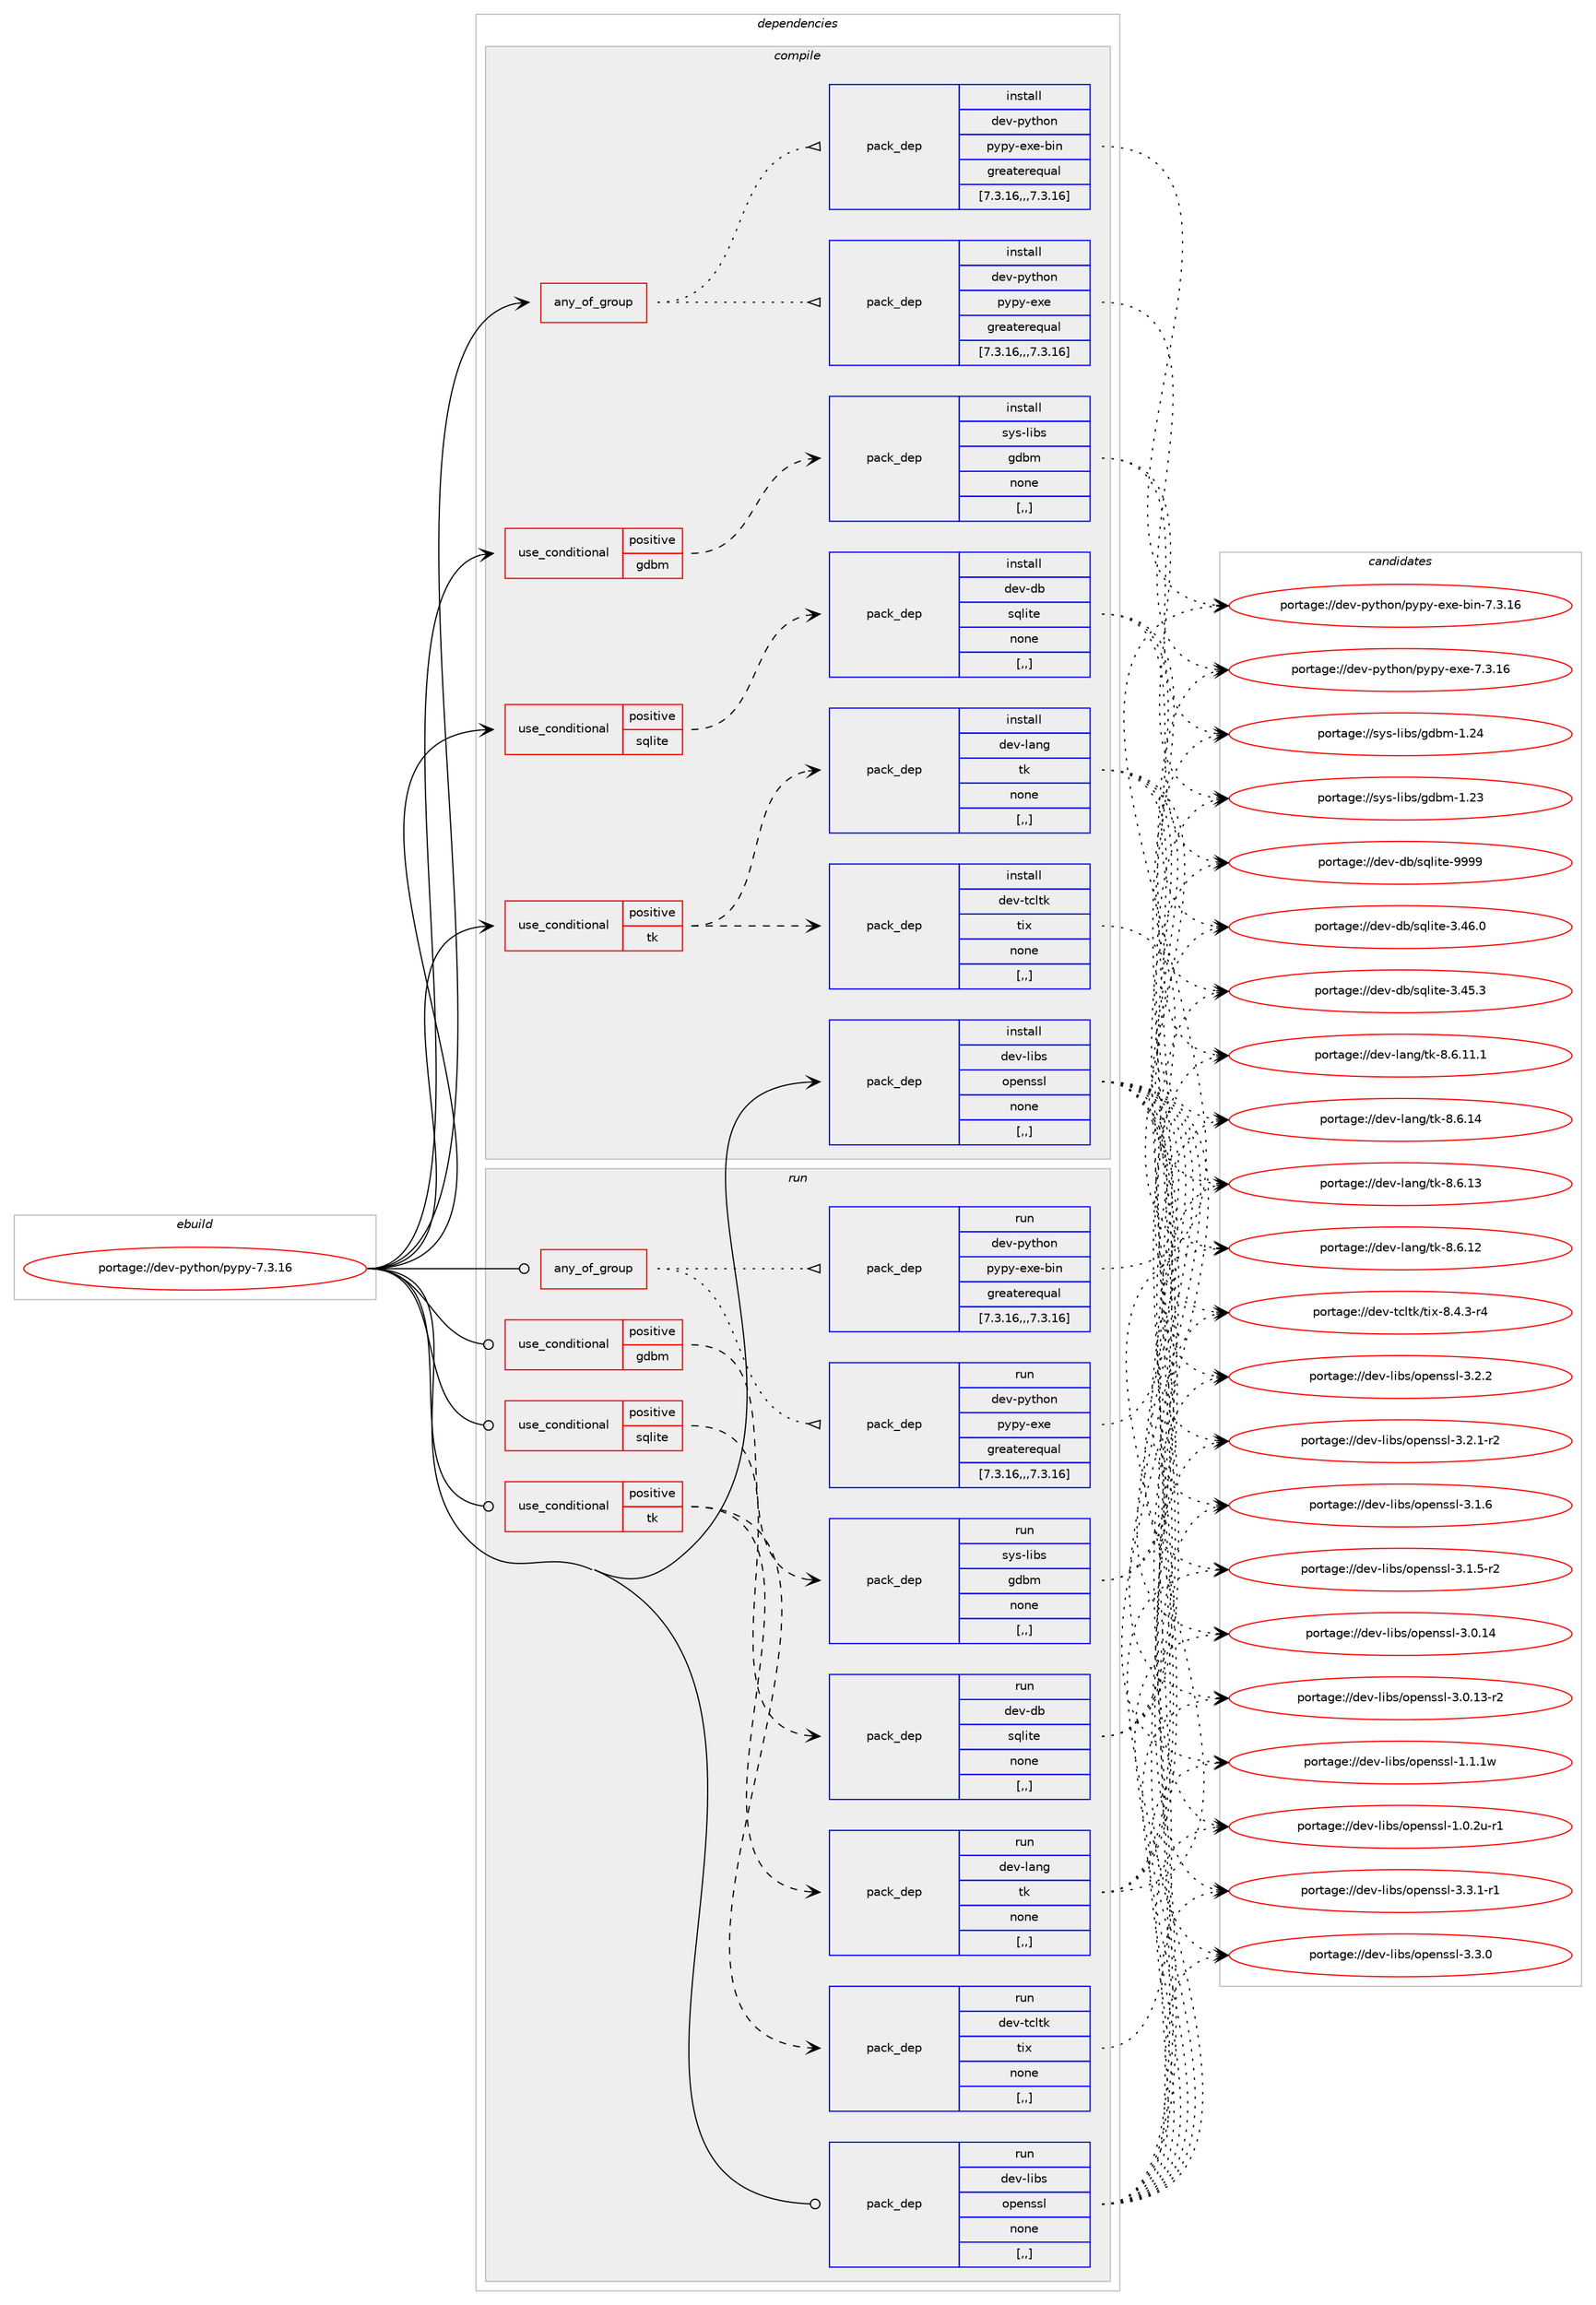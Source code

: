 digraph prolog {

# *************
# Graph options
# *************

newrank=true;
concentrate=true;
compound=true;
graph [rankdir=LR,fontname=Helvetica,fontsize=10,ranksep=1.5];#, ranksep=2.5, nodesep=0.2];
edge  [arrowhead=vee];
node  [fontname=Helvetica,fontsize=10];

# **********
# The ebuild
# **********

subgraph cluster_leftcol {
color=gray;
label=<<i>ebuild</i>>;
id [label="portage://dev-python/pypy-7.3.16", color=red, width=4, href="../dev-python/pypy-7.3.16.svg"];
}

# ****************
# The dependencies
# ****************

subgraph cluster_midcol {
color=gray;
label=<<i>dependencies</i>>;
subgraph cluster_compile {
fillcolor="#eeeeee";
style=filled;
label=<<i>compile</i>>;
subgraph any1109 {
dependency158176 [label=<<TABLE BORDER="0" CELLBORDER="1" CELLSPACING="0" CELLPADDING="4"><TR><TD CELLPADDING="10">any_of_group</TD></TR></TABLE>>, shape=none, color=red];subgraph pack119385 {
dependency158177 [label=<<TABLE BORDER="0" CELLBORDER="1" CELLSPACING="0" CELLPADDING="4" WIDTH="220"><TR><TD ROWSPAN="6" CELLPADDING="30">pack_dep</TD></TR><TR><TD WIDTH="110">install</TD></TR><TR><TD>dev-python</TD></TR><TR><TD>pypy-exe-bin</TD></TR><TR><TD>greaterequal</TD></TR><TR><TD>[7.3.16,,,7.3.16]</TD></TR></TABLE>>, shape=none, color=blue];
}
dependency158176:e -> dependency158177:w [weight=20,style="dotted",arrowhead="oinv"];
subgraph pack119386 {
dependency158178 [label=<<TABLE BORDER="0" CELLBORDER="1" CELLSPACING="0" CELLPADDING="4" WIDTH="220"><TR><TD ROWSPAN="6" CELLPADDING="30">pack_dep</TD></TR><TR><TD WIDTH="110">install</TD></TR><TR><TD>dev-python</TD></TR><TR><TD>pypy-exe</TD></TR><TR><TD>greaterequal</TD></TR><TR><TD>[7.3.16,,,7.3.16]</TD></TR></TABLE>>, shape=none, color=blue];
}
dependency158176:e -> dependency158178:w [weight=20,style="dotted",arrowhead="oinv"];
}
id:e -> dependency158176:w [weight=20,style="solid",arrowhead="vee"];
subgraph cond37532 {
dependency158179 [label=<<TABLE BORDER="0" CELLBORDER="1" CELLSPACING="0" CELLPADDING="4"><TR><TD ROWSPAN="3" CELLPADDING="10">use_conditional</TD></TR><TR><TD>positive</TD></TR><TR><TD>gdbm</TD></TR></TABLE>>, shape=none, color=red];
subgraph pack119387 {
dependency158180 [label=<<TABLE BORDER="0" CELLBORDER="1" CELLSPACING="0" CELLPADDING="4" WIDTH="220"><TR><TD ROWSPAN="6" CELLPADDING="30">pack_dep</TD></TR><TR><TD WIDTH="110">install</TD></TR><TR><TD>sys-libs</TD></TR><TR><TD>gdbm</TD></TR><TR><TD>none</TD></TR><TR><TD>[,,]</TD></TR></TABLE>>, shape=none, color=blue];
}
dependency158179:e -> dependency158180:w [weight=20,style="dashed",arrowhead="vee"];
}
id:e -> dependency158179:w [weight=20,style="solid",arrowhead="vee"];
subgraph cond37533 {
dependency158181 [label=<<TABLE BORDER="0" CELLBORDER="1" CELLSPACING="0" CELLPADDING="4"><TR><TD ROWSPAN="3" CELLPADDING="10">use_conditional</TD></TR><TR><TD>positive</TD></TR><TR><TD>sqlite</TD></TR></TABLE>>, shape=none, color=red];
subgraph pack119388 {
dependency158182 [label=<<TABLE BORDER="0" CELLBORDER="1" CELLSPACING="0" CELLPADDING="4" WIDTH="220"><TR><TD ROWSPAN="6" CELLPADDING="30">pack_dep</TD></TR><TR><TD WIDTH="110">install</TD></TR><TR><TD>dev-db</TD></TR><TR><TD>sqlite</TD></TR><TR><TD>none</TD></TR><TR><TD>[,,]</TD></TR></TABLE>>, shape=none, color=blue];
}
dependency158181:e -> dependency158182:w [weight=20,style="dashed",arrowhead="vee"];
}
id:e -> dependency158181:w [weight=20,style="solid",arrowhead="vee"];
subgraph cond37534 {
dependency158183 [label=<<TABLE BORDER="0" CELLBORDER="1" CELLSPACING="0" CELLPADDING="4"><TR><TD ROWSPAN="3" CELLPADDING="10">use_conditional</TD></TR><TR><TD>positive</TD></TR><TR><TD>tk</TD></TR></TABLE>>, shape=none, color=red];
subgraph pack119389 {
dependency158184 [label=<<TABLE BORDER="0" CELLBORDER="1" CELLSPACING="0" CELLPADDING="4" WIDTH="220"><TR><TD ROWSPAN="6" CELLPADDING="30">pack_dep</TD></TR><TR><TD WIDTH="110">install</TD></TR><TR><TD>dev-lang</TD></TR><TR><TD>tk</TD></TR><TR><TD>none</TD></TR><TR><TD>[,,]</TD></TR></TABLE>>, shape=none, color=blue];
}
dependency158183:e -> dependency158184:w [weight=20,style="dashed",arrowhead="vee"];
subgraph pack119390 {
dependency158185 [label=<<TABLE BORDER="0" CELLBORDER="1" CELLSPACING="0" CELLPADDING="4" WIDTH="220"><TR><TD ROWSPAN="6" CELLPADDING="30">pack_dep</TD></TR><TR><TD WIDTH="110">install</TD></TR><TR><TD>dev-tcltk</TD></TR><TR><TD>tix</TD></TR><TR><TD>none</TD></TR><TR><TD>[,,]</TD></TR></TABLE>>, shape=none, color=blue];
}
dependency158183:e -> dependency158185:w [weight=20,style="dashed",arrowhead="vee"];
}
id:e -> dependency158183:w [weight=20,style="solid",arrowhead="vee"];
subgraph pack119391 {
dependency158186 [label=<<TABLE BORDER="0" CELLBORDER="1" CELLSPACING="0" CELLPADDING="4" WIDTH="220"><TR><TD ROWSPAN="6" CELLPADDING="30">pack_dep</TD></TR><TR><TD WIDTH="110">install</TD></TR><TR><TD>dev-libs</TD></TR><TR><TD>openssl</TD></TR><TR><TD>none</TD></TR><TR><TD>[,,]</TD></TR></TABLE>>, shape=none, color=blue];
}
id:e -> dependency158186:w [weight=20,style="solid",arrowhead="vee"];
}
subgraph cluster_compileandrun {
fillcolor="#eeeeee";
style=filled;
label=<<i>compile and run</i>>;
}
subgraph cluster_run {
fillcolor="#eeeeee";
style=filled;
label=<<i>run</i>>;
subgraph any1110 {
dependency158187 [label=<<TABLE BORDER="0" CELLBORDER="1" CELLSPACING="0" CELLPADDING="4"><TR><TD CELLPADDING="10">any_of_group</TD></TR></TABLE>>, shape=none, color=red];subgraph pack119392 {
dependency158188 [label=<<TABLE BORDER="0" CELLBORDER="1" CELLSPACING="0" CELLPADDING="4" WIDTH="220"><TR><TD ROWSPAN="6" CELLPADDING="30">pack_dep</TD></TR><TR><TD WIDTH="110">run</TD></TR><TR><TD>dev-python</TD></TR><TR><TD>pypy-exe-bin</TD></TR><TR><TD>greaterequal</TD></TR><TR><TD>[7.3.16,,,7.3.16]</TD></TR></TABLE>>, shape=none, color=blue];
}
dependency158187:e -> dependency158188:w [weight=20,style="dotted",arrowhead="oinv"];
subgraph pack119393 {
dependency158189 [label=<<TABLE BORDER="0" CELLBORDER="1" CELLSPACING="0" CELLPADDING="4" WIDTH="220"><TR><TD ROWSPAN="6" CELLPADDING="30">pack_dep</TD></TR><TR><TD WIDTH="110">run</TD></TR><TR><TD>dev-python</TD></TR><TR><TD>pypy-exe</TD></TR><TR><TD>greaterequal</TD></TR><TR><TD>[7.3.16,,,7.3.16]</TD></TR></TABLE>>, shape=none, color=blue];
}
dependency158187:e -> dependency158189:w [weight=20,style="dotted",arrowhead="oinv"];
}
id:e -> dependency158187:w [weight=20,style="solid",arrowhead="odot"];
subgraph cond37535 {
dependency158190 [label=<<TABLE BORDER="0" CELLBORDER="1" CELLSPACING="0" CELLPADDING="4"><TR><TD ROWSPAN="3" CELLPADDING="10">use_conditional</TD></TR><TR><TD>positive</TD></TR><TR><TD>gdbm</TD></TR></TABLE>>, shape=none, color=red];
subgraph pack119394 {
dependency158191 [label=<<TABLE BORDER="0" CELLBORDER="1" CELLSPACING="0" CELLPADDING="4" WIDTH="220"><TR><TD ROWSPAN="6" CELLPADDING="30">pack_dep</TD></TR><TR><TD WIDTH="110">run</TD></TR><TR><TD>sys-libs</TD></TR><TR><TD>gdbm</TD></TR><TR><TD>none</TD></TR><TR><TD>[,,]</TD></TR></TABLE>>, shape=none, color=blue];
}
dependency158190:e -> dependency158191:w [weight=20,style="dashed",arrowhead="vee"];
}
id:e -> dependency158190:w [weight=20,style="solid",arrowhead="odot"];
subgraph cond37536 {
dependency158192 [label=<<TABLE BORDER="0" CELLBORDER="1" CELLSPACING="0" CELLPADDING="4"><TR><TD ROWSPAN="3" CELLPADDING="10">use_conditional</TD></TR><TR><TD>positive</TD></TR><TR><TD>sqlite</TD></TR></TABLE>>, shape=none, color=red];
subgraph pack119395 {
dependency158193 [label=<<TABLE BORDER="0" CELLBORDER="1" CELLSPACING="0" CELLPADDING="4" WIDTH="220"><TR><TD ROWSPAN="6" CELLPADDING="30">pack_dep</TD></TR><TR><TD WIDTH="110">run</TD></TR><TR><TD>dev-db</TD></TR><TR><TD>sqlite</TD></TR><TR><TD>none</TD></TR><TR><TD>[,,]</TD></TR></TABLE>>, shape=none, color=blue];
}
dependency158192:e -> dependency158193:w [weight=20,style="dashed",arrowhead="vee"];
}
id:e -> dependency158192:w [weight=20,style="solid",arrowhead="odot"];
subgraph cond37537 {
dependency158194 [label=<<TABLE BORDER="0" CELLBORDER="1" CELLSPACING="0" CELLPADDING="4"><TR><TD ROWSPAN="3" CELLPADDING="10">use_conditional</TD></TR><TR><TD>positive</TD></TR><TR><TD>tk</TD></TR></TABLE>>, shape=none, color=red];
subgraph pack119396 {
dependency158195 [label=<<TABLE BORDER="0" CELLBORDER="1" CELLSPACING="0" CELLPADDING="4" WIDTH="220"><TR><TD ROWSPAN="6" CELLPADDING="30">pack_dep</TD></TR><TR><TD WIDTH="110">run</TD></TR><TR><TD>dev-lang</TD></TR><TR><TD>tk</TD></TR><TR><TD>none</TD></TR><TR><TD>[,,]</TD></TR></TABLE>>, shape=none, color=blue];
}
dependency158194:e -> dependency158195:w [weight=20,style="dashed",arrowhead="vee"];
subgraph pack119397 {
dependency158196 [label=<<TABLE BORDER="0" CELLBORDER="1" CELLSPACING="0" CELLPADDING="4" WIDTH="220"><TR><TD ROWSPAN="6" CELLPADDING="30">pack_dep</TD></TR><TR><TD WIDTH="110">run</TD></TR><TR><TD>dev-tcltk</TD></TR><TR><TD>tix</TD></TR><TR><TD>none</TD></TR><TR><TD>[,,]</TD></TR></TABLE>>, shape=none, color=blue];
}
dependency158194:e -> dependency158196:w [weight=20,style="dashed",arrowhead="vee"];
}
id:e -> dependency158194:w [weight=20,style="solid",arrowhead="odot"];
subgraph pack119398 {
dependency158197 [label=<<TABLE BORDER="0" CELLBORDER="1" CELLSPACING="0" CELLPADDING="4" WIDTH="220"><TR><TD ROWSPAN="6" CELLPADDING="30">pack_dep</TD></TR><TR><TD WIDTH="110">run</TD></TR><TR><TD>dev-libs</TD></TR><TR><TD>openssl</TD></TR><TR><TD>none</TD></TR><TR><TD>[,,]</TD></TR></TABLE>>, shape=none, color=blue];
}
id:e -> dependency158197:w [weight=20,style="solid",arrowhead="odot"];
}
}

# **************
# The candidates
# **************

subgraph cluster_choices {
rank=same;
color=gray;
label=<<i>candidates</i>>;

subgraph choice119385 {
color=black;
nodesep=1;
choice100101118451121211161041111104711212111212145101120101459810511045554651464954 [label="portage://dev-python/pypy-exe-bin-7.3.16", color=red, width=4,href="../dev-python/pypy-exe-bin-7.3.16.svg"];
dependency158177:e -> choice100101118451121211161041111104711212111212145101120101459810511045554651464954:w [style=dotted,weight="100"];
}
subgraph choice119386 {
color=black;
nodesep=1;
choice10010111845112121116104111110471121211121214510112010145554651464954 [label="portage://dev-python/pypy-exe-7.3.16", color=red, width=4,href="../dev-python/pypy-exe-7.3.16.svg"];
dependency158178:e -> choice10010111845112121116104111110471121211121214510112010145554651464954:w [style=dotted,weight="100"];
}
subgraph choice119387 {
color=black;
nodesep=1;
choice115121115451081059811547103100981094549465052 [label="portage://sys-libs/gdbm-1.24", color=red, width=4,href="../sys-libs/gdbm-1.24.svg"];
choice115121115451081059811547103100981094549465051 [label="portage://sys-libs/gdbm-1.23", color=red, width=4,href="../sys-libs/gdbm-1.23.svg"];
dependency158180:e -> choice115121115451081059811547103100981094549465052:w [style=dotted,weight="100"];
dependency158180:e -> choice115121115451081059811547103100981094549465051:w [style=dotted,weight="100"];
}
subgraph choice119388 {
color=black;
nodesep=1;
choice1001011184510098471151131081051161014557575757 [label="portage://dev-db/sqlite-9999", color=red, width=4,href="../dev-db/sqlite-9999.svg"];
choice10010111845100984711511310810511610145514652544648 [label="portage://dev-db/sqlite-3.46.0", color=red, width=4,href="../dev-db/sqlite-3.46.0.svg"];
choice10010111845100984711511310810511610145514652534651 [label="portage://dev-db/sqlite-3.45.3", color=red, width=4,href="../dev-db/sqlite-3.45.3.svg"];
dependency158182:e -> choice1001011184510098471151131081051161014557575757:w [style=dotted,weight="100"];
dependency158182:e -> choice10010111845100984711511310810511610145514652544648:w [style=dotted,weight="100"];
dependency158182:e -> choice10010111845100984711511310810511610145514652534651:w [style=dotted,weight="100"];
}
subgraph choice119389 {
color=black;
nodesep=1;
choice10010111845108971101034711610745564654464952 [label="portage://dev-lang/tk-8.6.14", color=red, width=4,href="../dev-lang/tk-8.6.14.svg"];
choice10010111845108971101034711610745564654464951 [label="portage://dev-lang/tk-8.6.13", color=red, width=4,href="../dev-lang/tk-8.6.13.svg"];
choice10010111845108971101034711610745564654464950 [label="portage://dev-lang/tk-8.6.12", color=red, width=4,href="../dev-lang/tk-8.6.12.svg"];
choice100101118451089711010347116107455646544649494649 [label="portage://dev-lang/tk-8.6.11.1", color=red, width=4,href="../dev-lang/tk-8.6.11.1.svg"];
dependency158184:e -> choice10010111845108971101034711610745564654464952:w [style=dotted,weight="100"];
dependency158184:e -> choice10010111845108971101034711610745564654464951:w [style=dotted,weight="100"];
dependency158184:e -> choice10010111845108971101034711610745564654464950:w [style=dotted,weight="100"];
dependency158184:e -> choice100101118451089711010347116107455646544649494649:w [style=dotted,weight="100"];
}
subgraph choice119390 {
color=black;
nodesep=1;
choice1001011184511699108116107471161051204556465246514511452 [label="portage://dev-tcltk/tix-8.4.3-r4", color=red, width=4,href="../dev-tcltk/tix-8.4.3-r4.svg"];
dependency158185:e -> choice1001011184511699108116107471161051204556465246514511452:w [style=dotted,weight="100"];
}
subgraph choice119391 {
color=black;
nodesep=1;
choice1001011184510810598115471111121011101151151084551465146494511449 [label="portage://dev-libs/openssl-3.3.1-r1", color=red, width=4,href="../dev-libs/openssl-3.3.1-r1.svg"];
choice100101118451081059811547111112101110115115108455146514648 [label="portage://dev-libs/openssl-3.3.0", color=red, width=4,href="../dev-libs/openssl-3.3.0.svg"];
choice100101118451081059811547111112101110115115108455146504650 [label="portage://dev-libs/openssl-3.2.2", color=red, width=4,href="../dev-libs/openssl-3.2.2.svg"];
choice1001011184510810598115471111121011101151151084551465046494511450 [label="portage://dev-libs/openssl-3.2.1-r2", color=red, width=4,href="../dev-libs/openssl-3.2.1-r2.svg"];
choice100101118451081059811547111112101110115115108455146494654 [label="portage://dev-libs/openssl-3.1.6", color=red, width=4,href="../dev-libs/openssl-3.1.6.svg"];
choice1001011184510810598115471111121011101151151084551464946534511450 [label="portage://dev-libs/openssl-3.1.5-r2", color=red, width=4,href="../dev-libs/openssl-3.1.5-r2.svg"];
choice10010111845108105981154711111210111011511510845514648464952 [label="portage://dev-libs/openssl-3.0.14", color=red, width=4,href="../dev-libs/openssl-3.0.14.svg"];
choice100101118451081059811547111112101110115115108455146484649514511450 [label="portage://dev-libs/openssl-3.0.13-r2", color=red, width=4,href="../dev-libs/openssl-3.0.13-r2.svg"];
choice100101118451081059811547111112101110115115108454946494649119 [label="portage://dev-libs/openssl-1.1.1w", color=red, width=4,href="../dev-libs/openssl-1.1.1w.svg"];
choice1001011184510810598115471111121011101151151084549464846501174511449 [label="portage://dev-libs/openssl-1.0.2u-r1", color=red, width=4,href="../dev-libs/openssl-1.0.2u-r1.svg"];
dependency158186:e -> choice1001011184510810598115471111121011101151151084551465146494511449:w [style=dotted,weight="100"];
dependency158186:e -> choice100101118451081059811547111112101110115115108455146514648:w [style=dotted,weight="100"];
dependency158186:e -> choice100101118451081059811547111112101110115115108455146504650:w [style=dotted,weight="100"];
dependency158186:e -> choice1001011184510810598115471111121011101151151084551465046494511450:w [style=dotted,weight="100"];
dependency158186:e -> choice100101118451081059811547111112101110115115108455146494654:w [style=dotted,weight="100"];
dependency158186:e -> choice1001011184510810598115471111121011101151151084551464946534511450:w [style=dotted,weight="100"];
dependency158186:e -> choice10010111845108105981154711111210111011511510845514648464952:w [style=dotted,weight="100"];
dependency158186:e -> choice100101118451081059811547111112101110115115108455146484649514511450:w [style=dotted,weight="100"];
dependency158186:e -> choice100101118451081059811547111112101110115115108454946494649119:w [style=dotted,weight="100"];
dependency158186:e -> choice1001011184510810598115471111121011101151151084549464846501174511449:w [style=dotted,weight="100"];
}
subgraph choice119392 {
color=black;
nodesep=1;
choice100101118451121211161041111104711212111212145101120101459810511045554651464954 [label="portage://dev-python/pypy-exe-bin-7.3.16", color=red, width=4,href="../dev-python/pypy-exe-bin-7.3.16.svg"];
dependency158188:e -> choice100101118451121211161041111104711212111212145101120101459810511045554651464954:w [style=dotted,weight="100"];
}
subgraph choice119393 {
color=black;
nodesep=1;
choice10010111845112121116104111110471121211121214510112010145554651464954 [label="portage://dev-python/pypy-exe-7.3.16", color=red, width=4,href="../dev-python/pypy-exe-7.3.16.svg"];
dependency158189:e -> choice10010111845112121116104111110471121211121214510112010145554651464954:w [style=dotted,weight="100"];
}
subgraph choice119394 {
color=black;
nodesep=1;
choice115121115451081059811547103100981094549465052 [label="portage://sys-libs/gdbm-1.24", color=red, width=4,href="../sys-libs/gdbm-1.24.svg"];
choice115121115451081059811547103100981094549465051 [label="portage://sys-libs/gdbm-1.23", color=red, width=4,href="../sys-libs/gdbm-1.23.svg"];
dependency158191:e -> choice115121115451081059811547103100981094549465052:w [style=dotted,weight="100"];
dependency158191:e -> choice115121115451081059811547103100981094549465051:w [style=dotted,weight="100"];
}
subgraph choice119395 {
color=black;
nodesep=1;
choice1001011184510098471151131081051161014557575757 [label="portage://dev-db/sqlite-9999", color=red, width=4,href="../dev-db/sqlite-9999.svg"];
choice10010111845100984711511310810511610145514652544648 [label="portage://dev-db/sqlite-3.46.0", color=red, width=4,href="../dev-db/sqlite-3.46.0.svg"];
choice10010111845100984711511310810511610145514652534651 [label="portage://dev-db/sqlite-3.45.3", color=red, width=4,href="../dev-db/sqlite-3.45.3.svg"];
dependency158193:e -> choice1001011184510098471151131081051161014557575757:w [style=dotted,weight="100"];
dependency158193:e -> choice10010111845100984711511310810511610145514652544648:w [style=dotted,weight="100"];
dependency158193:e -> choice10010111845100984711511310810511610145514652534651:w [style=dotted,weight="100"];
}
subgraph choice119396 {
color=black;
nodesep=1;
choice10010111845108971101034711610745564654464952 [label="portage://dev-lang/tk-8.6.14", color=red, width=4,href="../dev-lang/tk-8.6.14.svg"];
choice10010111845108971101034711610745564654464951 [label="portage://dev-lang/tk-8.6.13", color=red, width=4,href="../dev-lang/tk-8.6.13.svg"];
choice10010111845108971101034711610745564654464950 [label="portage://dev-lang/tk-8.6.12", color=red, width=4,href="../dev-lang/tk-8.6.12.svg"];
choice100101118451089711010347116107455646544649494649 [label="portage://dev-lang/tk-8.6.11.1", color=red, width=4,href="../dev-lang/tk-8.6.11.1.svg"];
dependency158195:e -> choice10010111845108971101034711610745564654464952:w [style=dotted,weight="100"];
dependency158195:e -> choice10010111845108971101034711610745564654464951:w [style=dotted,weight="100"];
dependency158195:e -> choice10010111845108971101034711610745564654464950:w [style=dotted,weight="100"];
dependency158195:e -> choice100101118451089711010347116107455646544649494649:w [style=dotted,weight="100"];
}
subgraph choice119397 {
color=black;
nodesep=1;
choice1001011184511699108116107471161051204556465246514511452 [label="portage://dev-tcltk/tix-8.4.3-r4", color=red, width=4,href="../dev-tcltk/tix-8.4.3-r4.svg"];
dependency158196:e -> choice1001011184511699108116107471161051204556465246514511452:w [style=dotted,weight="100"];
}
subgraph choice119398 {
color=black;
nodesep=1;
choice1001011184510810598115471111121011101151151084551465146494511449 [label="portage://dev-libs/openssl-3.3.1-r1", color=red, width=4,href="../dev-libs/openssl-3.3.1-r1.svg"];
choice100101118451081059811547111112101110115115108455146514648 [label="portage://dev-libs/openssl-3.3.0", color=red, width=4,href="../dev-libs/openssl-3.3.0.svg"];
choice100101118451081059811547111112101110115115108455146504650 [label="portage://dev-libs/openssl-3.2.2", color=red, width=4,href="../dev-libs/openssl-3.2.2.svg"];
choice1001011184510810598115471111121011101151151084551465046494511450 [label="portage://dev-libs/openssl-3.2.1-r2", color=red, width=4,href="../dev-libs/openssl-3.2.1-r2.svg"];
choice100101118451081059811547111112101110115115108455146494654 [label="portage://dev-libs/openssl-3.1.6", color=red, width=4,href="../dev-libs/openssl-3.1.6.svg"];
choice1001011184510810598115471111121011101151151084551464946534511450 [label="portage://dev-libs/openssl-3.1.5-r2", color=red, width=4,href="../dev-libs/openssl-3.1.5-r2.svg"];
choice10010111845108105981154711111210111011511510845514648464952 [label="portage://dev-libs/openssl-3.0.14", color=red, width=4,href="../dev-libs/openssl-3.0.14.svg"];
choice100101118451081059811547111112101110115115108455146484649514511450 [label="portage://dev-libs/openssl-3.0.13-r2", color=red, width=4,href="../dev-libs/openssl-3.0.13-r2.svg"];
choice100101118451081059811547111112101110115115108454946494649119 [label="portage://dev-libs/openssl-1.1.1w", color=red, width=4,href="../dev-libs/openssl-1.1.1w.svg"];
choice1001011184510810598115471111121011101151151084549464846501174511449 [label="portage://dev-libs/openssl-1.0.2u-r1", color=red, width=4,href="../dev-libs/openssl-1.0.2u-r1.svg"];
dependency158197:e -> choice1001011184510810598115471111121011101151151084551465146494511449:w [style=dotted,weight="100"];
dependency158197:e -> choice100101118451081059811547111112101110115115108455146514648:w [style=dotted,weight="100"];
dependency158197:e -> choice100101118451081059811547111112101110115115108455146504650:w [style=dotted,weight="100"];
dependency158197:e -> choice1001011184510810598115471111121011101151151084551465046494511450:w [style=dotted,weight="100"];
dependency158197:e -> choice100101118451081059811547111112101110115115108455146494654:w [style=dotted,weight="100"];
dependency158197:e -> choice1001011184510810598115471111121011101151151084551464946534511450:w [style=dotted,weight="100"];
dependency158197:e -> choice10010111845108105981154711111210111011511510845514648464952:w [style=dotted,weight="100"];
dependency158197:e -> choice100101118451081059811547111112101110115115108455146484649514511450:w [style=dotted,weight="100"];
dependency158197:e -> choice100101118451081059811547111112101110115115108454946494649119:w [style=dotted,weight="100"];
dependency158197:e -> choice1001011184510810598115471111121011101151151084549464846501174511449:w [style=dotted,weight="100"];
}
}

}
